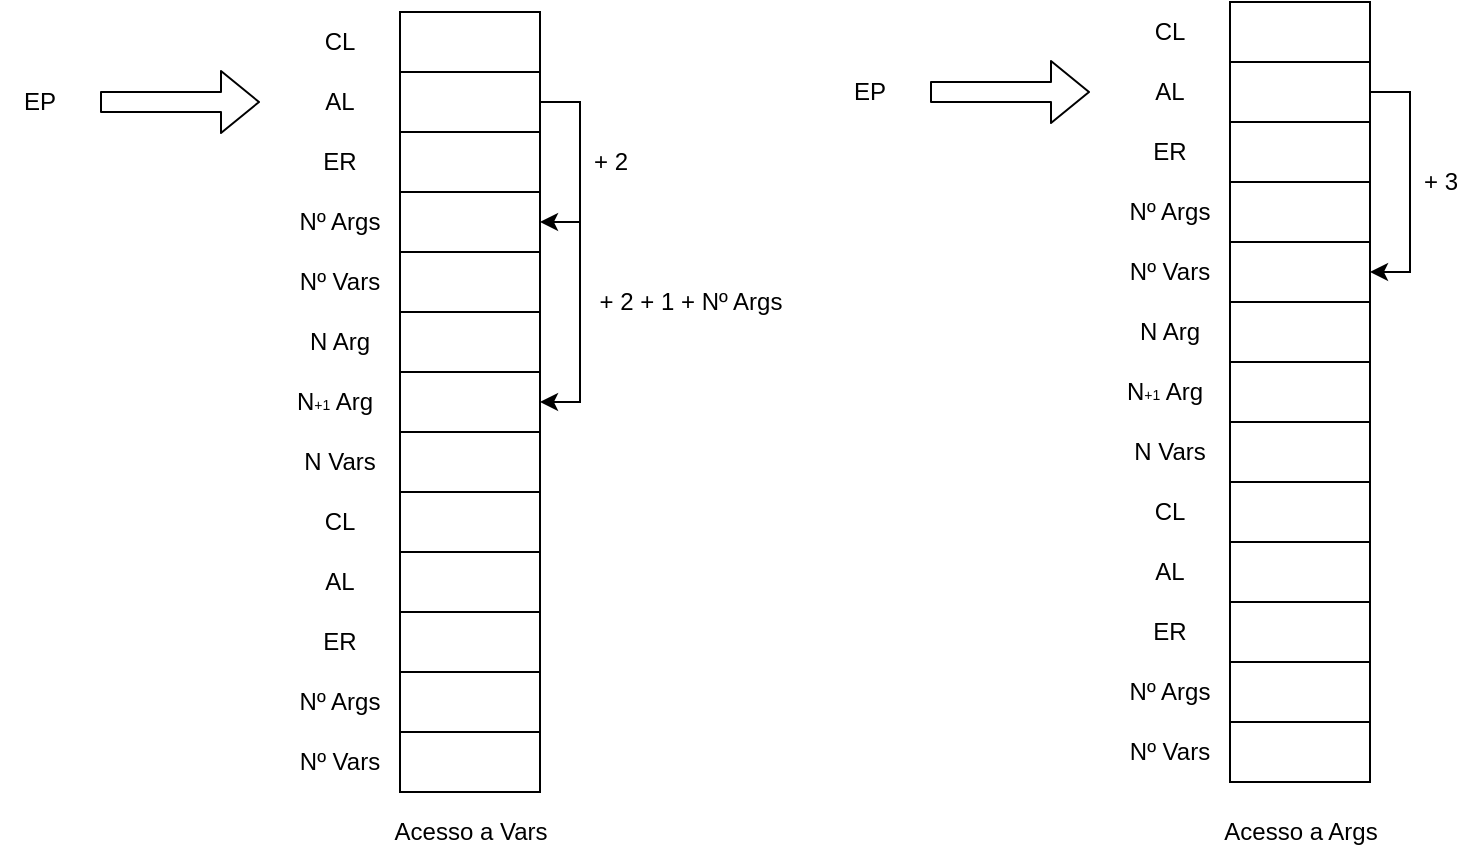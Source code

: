 <mxfile version="13.0.3" type="device" pages="2"><diagram id="L_2Yzm8XYOb6t9mBwmri" name="Page-1"><mxGraphModel dx="912" dy="830" grid="1" gridSize="10" guides="1" tooltips="1" connect="1" arrows="1" fold="1" page="1" pageScale="1" pageWidth="850" pageHeight="1100" math="0" shadow="0"><root><mxCell id="0"/><mxCell id="1" parent="0"/><mxCell id="uvKwOrpoeZHiiAsuBsNn-5" value="" style="rounded=0;whiteSpace=wrap;html=1;" vertex="1" parent="1"><mxGeometry x="210" y="80" width="70" height="30" as="geometry"/></mxCell><mxCell id="uvKwOrpoeZHiiAsuBsNn-37" style="edgeStyle=orthogonalEdgeStyle;rounded=0;orthogonalLoop=1;jettySize=auto;html=1;exitX=1;exitY=0.5;exitDx=0;exitDy=0;entryX=1;entryY=0.5;entryDx=0;entryDy=0;" edge="1" parent="1" source="uvKwOrpoeZHiiAsuBsNn-6" target="uvKwOrpoeZHiiAsuBsNn-8"><mxGeometry relative="1" as="geometry"/></mxCell><mxCell id="uvKwOrpoeZHiiAsuBsNn-38" style="edgeStyle=orthogonalEdgeStyle;rounded=0;orthogonalLoop=1;jettySize=auto;html=1;exitX=1;exitY=0.5;exitDx=0;exitDy=0;entryX=1;entryY=0.5;entryDx=0;entryDy=0;" edge="1" parent="1" source="uvKwOrpoeZHiiAsuBsNn-6" target="uvKwOrpoeZHiiAsuBsNn-51"><mxGeometry relative="1" as="geometry"/></mxCell><mxCell id="uvKwOrpoeZHiiAsuBsNn-6" value="" style="rounded=0;whiteSpace=wrap;html=1;" vertex="1" parent="1"><mxGeometry x="210" y="110" width="70" height="30" as="geometry"/></mxCell><mxCell id="uvKwOrpoeZHiiAsuBsNn-7" value="" style="rounded=0;whiteSpace=wrap;html=1;" vertex="1" parent="1"><mxGeometry x="210" y="140" width="70" height="30" as="geometry"/></mxCell><mxCell id="uvKwOrpoeZHiiAsuBsNn-8" value="" style="rounded=0;whiteSpace=wrap;html=1;" vertex="1" parent="1"><mxGeometry x="210" y="170" width="70" height="30" as="geometry"/></mxCell><mxCell id="uvKwOrpoeZHiiAsuBsNn-9" value="" style="rounded=0;whiteSpace=wrap;html=1;" vertex="1" parent="1"><mxGeometry x="210" y="200" width="70" height="30" as="geometry"/></mxCell><mxCell id="uvKwOrpoeZHiiAsuBsNn-10" value="" style="rounded=0;whiteSpace=wrap;html=1;" vertex="1" parent="1"><mxGeometry x="210" y="230" width="70" height="30" as="geometry"/></mxCell><mxCell id="uvKwOrpoeZHiiAsuBsNn-11" value="" style="rounded=0;whiteSpace=wrap;html=1;" vertex="1" parent="1"><mxGeometry x="210" y="290" width="70" height="30" as="geometry"/></mxCell><mxCell id="uvKwOrpoeZHiiAsuBsNn-12" value="" style="rounded=0;whiteSpace=wrap;html=1;" vertex="1" parent="1"><mxGeometry x="210" y="320" width="70" height="30" as="geometry"/></mxCell><mxCell id="uvKwOrpoeZHiiAsuBsNn-13" value="" style="rounded=0;whiteSpace=wrap;html=1;" vertex="1" parent="1"><mxGeometry x="210" y="350" width="70" height="30" as="geometry"/></mxCell><mxCell id="uvKwOrpoeZHiiAsuBsNn-14" value="" style="rounded=0;whiteSpace=wrap;html=1;" vertex="1" parent="1"><mxGeometry x="210" y="380" width="70" height="30" as="geometry"/></mxCell><mxCell id="uvKwOrpoeZHiiAsuBsNn-15" value="" style="rounded=0;whiteSpace=wrap;html=1;" vertex="1" parent="1"><mxGeometry x="210" y="410" width="70" height="30" as="geometry"/></mxCell><mxCell id="uvKwOrpoeZHiiAsuBsNn-16" value="" style="rounded=0;whiteSpace=wrap;html=1;" vertex="1" parent="1"><mxGeometry x="210" y="440" width="70" height="30" as="geometry"/></mxCell><mxCell id="uvKwOrpoeZHiiAsuBsNn-21" value="CL" style="text;html=1;strokeColor=none;fillColor=none;align=center;verticalAlign=middle;whiteSpace=wrap;rounded=0;" vertex="1" parent="1"><mxGeometry x="160" y="85" width="40" height="20" as="geometry"/></mxCell><mxCell id="uvKwOrpoeZHiiAsuBsNn-22" value="AL" style="text;html=1;strokeColor=none;fillColor=none;align=center;verticalAlign=middle;whiteSpace=wrap;rounded=0;" vertex="1" parent="1"><mxGeometry x="160" y="115" width="40" height="20" as="geometry"/></mxCell><mxCell id="uvKwOrpoeZHiiAsuBsNn-23" value="ER" style="text;html=1;strokeColor=none;fillColor=none;align=center;verticalAlign=middle;whiteSpace=wrap;rounded=0;" vertex="1" parent="1"><mxGeometry x="160" y="145" width="40" height="20" as="geometry"/></mxCell><mxCell id="uvKwOrpoeZHiiAsuBsNn-25" value="Nº Args" style="text;html=1;strokeColor=none;fillColor=none;align=center;verticalAlign=middle;whiteSpace=wrap;rounded=0;" vertex="1" parent="1"><mxGeometry x="155" y="175" width="50" height="20" as="geometry"/></mxCell><mxCell id="uvKwOrpoeZHiiAsuBsNn-26" value="Nº Vars" style="text;html=1;strokeColor=none;fillColor=none;align=center;verticalAlign=middle;whiteSpace=wrap;rounded=0;" vertex="1" parent="1"><mxGeometry x="155" y="205" width="50" height="20" as="geometry"/></mxCell><mxCell id="uvKwOrpoeZHiiAsuBsNn-28" value="CL" style="text;html=1;strokeColor=none;fillColor=none;align=center;verticalAlign=middle;whiteSpace=wrap;rounded=0;" vertex="1" parent="1"><mxGeometry x="160" y="325" width="40" height="20" as="geometry"/></mxCell><mxCell id="uvKwOrpoeZHiiAsuBsNn-29" value="AL" style="text;html=1;strokeColor=none;fillColor=none;align=center;verticalAlign=middle;whiteSpace=wrap;rounded=0;" vertex="1" parent="1"><mxGeometry x="160" y="355" width="40" height="20" as="geometry"/></mxCell><mxCell id="uvKwOrpoeZHiiAsuBsNn-30" value="ER" style="text;html=1;strokeColor=none;fillColor=none;align=center;verticalAlign=middle;whiteSpace=wrap;rounded=0;" vertex="1" parent="1"><mxGeometry x="160" y="385" width="40" height="20" as="geometry"/></mxCell><mxCell id="uvKwOrpoeZHiiAsuBsNn-31" value="Nº Args" style="text;html=1;strokeColor=none;fillColor=none;align=center;verticalAlign=middle;whiteSpace=wrap;rounded=0;" vertex="1" parent="1"><mxGeometry x="155" y="415" width="50" height="20" as="geometry"/></mxCell><mxCell id="uvKwOrpoeZHiiAsuBsNn-32" value="Nº Vars" style="text;html=1;strokeColor=none;fillColor=none;align=center;verticalAlign=middle;whiteSpace=wrap;rounded=0;" vertex="1" parent="1"><mxGeometry x="155" y="445" width="50" height="20" as="geometry"/></mxCell><mxCell id="uvKwOrpoeZHiiAsuBsNn-33" value="" style="shape=flexArrow;endArrow=classic;html=1;" edge="1" parent="1"><mxGeometry width="50" height="50" relative="1" as="geometry"><mxPoint x="60" y="125" as="sourcePoint"/><mxPoint x="140" y="125" as="targetPoint"/></mxGeometry></mxCell><mxCell id="uvKwOrpoeZHiiAsuBsNn-34" value="EP" style="text;html=1;strokeColor=none;fillColor=none;align=center;verticalAlign=middle;whiteSpace=wrap;rounded=0;" vertex="1" parent="1"><mxGeometry x="10" y="115" width="40" height="20" as="geometry"/></mxCell><mxCell id="uvKwOrpoeZHiiAsuBsNn-35" value="N Arg" style="text;html=1;strokeColor=none;fillColor=none;align=center;verticalAlign=middle;whiteSpace=wrap;rounded=0;" vertex="1" parent="1"><mxGeometry x="155" y="235" width="50" height="20" as="geometry"/></mxCell><mxCell id="uvKwOrpoeZHiiAsuBsNn-36" value="N Vars" style="text;html=1;strokeColor=none;fillColor=none;align=center;verticalAlign=middle;whiteSpace=wrap;rounded=0;" vertex="1" parent="1"><mxGeometry x="155" y="295" width="50" height="20" as="geometry"/></mxCell><mxCell id="uvKwOrpoeZHiiAsuBsNn-51" value="" style="rounded=0;whiteSpace=wrap;html=1;" vertex="1" parent="1"><mxGeometry x="210" y="260" width="70" height="30" as="geometry"/></mxCell><mxCell id="uvKwOrpoeZHiiAsuBsNn-52" value="N&lt;font style=&quot;font-size: 7px&quot;&gt;+1&lt;/font&gt; Arg" style="text;html=1;strokeColor=none;fillColor=none;align=center;verticalAlign=middle;whiteSpace=wrap;rounded=0;" vertex="1" parent="1"><mxGeometry x="150" y="265" width="55" height="20" as="geometry"/></mxCell><mxCell id="uvKwOrpoeZHiiAsuBsNn-53" value="+ 2" style="text;html=1;align=center;verticalAlign=middle;resizable=0;points=[];autosize=1;" vertex="1" parent="1"><mxGeometry x="300" y="145" width="30" height="20" as="geometry"/></mxCell><mxCell id="uvKwOrpoeZHiiAsuBsNn-54" value="+ 2 + 1 + Nº Args" style="text;html=1;align=center;verticalAlign=middle;resizable=0;points=[];autosize=1;" vertex="1" parent="1"><mxGeometry x="300" y="215" width="110" height="20" as="geometry"/></mxCell><mxCell id="uvKwOrpoeZHiiAsuBsNn-55" value="" style="rounded=0;whiteSpace=wrap;html=1;" vertex="1" parent="1"><mxGeometry x="625" y="75" width="70" height="30" as="geometry"/></mxCell><mxCell id="uvKwOrpoeZHiiAsuBsNn-56" style="edgeStyle=orthogonalEdgeStyle;rounded=0;orthogonalLoop=1;jettySize=auto;html=1;exitX=1;exitY=0.5;exitDx=0;exitDy=0;entryX=1;entryY=0.5;entryDx=0;entryDy=0;" edge="1" parent="1" source="uvKwOrpoeZHiiAsuBsNn-58" target="uvKwOrpoeZHiiAsuBsNn-61"><mxGeometry relative="1" as="geometry"/></mxCell><mxCell id="uvKwOrpoeZHiiAsuBsNn-58" value="" style="rounded=0;whiteSpace=wrap;html=1;" vertex="1" parent="1"><mxGeometry x="625" y="105" width="70" height="30" as="geometry"/></mxCell><mxCell id="uvKwOrpoeZHiiAsuBsNn-59" value="" style="rounded=0;whiteSpace=wrap;html=1;" vertex="1" parent="1"><mxGeometry x="625" y="135" width="70" height="30" as="geometry"/></mxCell><mxCell id="uvKwOrpoeZHiiAsuBsNn-60" value="" style="rounded=0;whiteSpace=wrap;html=1;" vertex="1" parent="1"><mxGeometry x="625" y="165" width="70" height="30" as="geometry"/></mxCell><mxCell id="uvKwOrpoeZHiiAsuBsNn-61" value="" style="rounded=0;whiteSpace=wrap;html=1;" vertex="1" parent="1"><mxGeometry x="625" y="195" width="70" height="30" as="geometry"/></mxCell><mxCell id="uvKwOrpoeZHiiAsuBsNn-62" value="" style="rounded=0;whiteSpace=wrap;html=1;" vertex="1" parent="1"><mxGeometry x="625" y="225" width="70" height="30" as="geometry"/></mxCell><mxCell id="uvKwOrpoeZHiiAsuBsNn-63" value="" style="rounded=0;whiteSpace=wrap;html=1;" vertex="1" parent="1"><mxGeometry x="625" y="285" width="70" height="30" as="geometry"/></mxCell><mxCell id="uvKwOrpoeZHiiAsuBsNn-64" value="" style="rounded=0;whiteSpace=wrap;html=1;" vertex="1" parent="1"><mxGeometry x="625" y="315" width="70" height="30" as="geometry"/></mxCell><mxCell id="uvKwOrpoeZHiiAsuBsNn-65" value="" style="rounded=0;whiteSpace=wrap;html=1;" vertex="1" parent="1"><mxGeometry x="625" y="345" width="70" height="30" as="geometry"/></mxCell><mxCell id="uvKwOrpoeZHiiAsuBsNn-66" value="" style="rounded=0;whiteSpace=wrap;html=1;" vertex="1" parent="1"><mxGeometry x="625" y="375" width="70" height="30" as="geometry"/></mxCell><mxCell id="uvKwOrpoeZHiiAsuBsNn-67" value="" style="rounded=0;whiteSpace=wrap;html=1;" vertex="1" parent="1"><mxGeometry x="625" y="405" width="70" height="30" as="geometry"/></mxCell><mxCell id="uvKwOrpoeZHiiAsuBsNn-68" value="" style="rounded=0;whiteSpace=wrap;html=1;" vertex="1" parent="1"><mxGeometry x="625" y="435" width="70" height="30" as="geometry"/></mxCell><mxCell id="uvKwOrpoeZHiiAsuBsNn-69" value="CL" style="text;html=1;strokeColor=none;fillColor=none;align=center;verticalAlign=middle;whiteSpace=wrap;rounded=0;" vertex="1" parent="1"><mxGeometry x="575" y="80" width="40" height="20" as="geometry"/></mxCell><mxCell id="uvKwOrpoeZHiiAsuBsNn-70" value="AL" style="text;html=1;strokeColor=none;fillColor=none;align=center;verticalAlign=middle;whiteSpace=wrap;rounded=0;" vertex="1" parent="1"><mxGeometry x="575" y="110" width="40" height="20" as="geometry"/></mxCell><mxCell id="uvKwOrpoeZHiiAsuBsNn-71" value="ER" style="text;html=1;strokeColor=none;fillColor=none;align=center;verticalAlign=middle;whiteSpace=wrap;rounded=0;" vertex="1" parent="1"><mxGeometry x="575" y="140" width="40" height="20" as="geometry"/></mxCell><mxCell id="uvKwOrpoeZHiiAsuBsNn-72" value="Nº Args" style="text;html=1;strokeColor=none;fillColor=none;align=center;verticalAlign=middle;whiteSpace=wrap;rounded=0;" vertex="1" parent="1"><mxGeometry x="570" y="170" width="50" height="20" as="geometry"/></mxCell><mxCell id="uvKwOrpoeZHiiAsuBsNn-73" value="Nº Vars" style="text;html=1;strokeColor=none;fillColor=none;align=center;verticalAlign=middle;whiteSpace=wrap;rounded=0;" vertex="1" parent="1"><mxGeometry x="570" y="200" width="50" height="20" as="geometry"/></mxCell><mxCell id="uvKwOrpoeZHiiAsuBsNn-74" value="CL" style="text;html=1;strokeColor=none;fillColor=none;align=center;verticalAlign=middle;whiteSpace=wrap;rounded=0;" vertex="1" parent="1"><mxGeometry x="575" y="320" width="40" height="20" as="geometry"/></mxCell><mxCell id="uvKwOrpoeZHiiAsuBsNn-75" value="AL" style="text;html=1;strokeColor=none;fillColor=none;align=center;verticalAlign=middle;whiteSpace=wrap;rounded=0;" vertex="1" parent="1"><mxGeometry x="575" y="350" width="40" height="20" as="geometry"/></mxCell><mxCell id="uvKwOrpoeZHiiAsuBsNn-76" value="ER" style="text;html=1;strokeColor=none;fillColor=none;align=center;verticalAlign=middle;whiteSpace=wrap;rounded=0;" vertex="1" parent="1"><mxGeometry x="575" y="380" width="40" height="20" as="geometry"/></mxCell><mxCell id="uvKwOrpoeZHiiAsuBsNn-77" value="Nº Args" style="text;html=1;strokeColor=none;fillColor=none;align=center;verticalAlign=middle;whiteSpace=wrap;rounded=0;" vertex="1" parent="1"><mxGeometry x="570" y="410" width="50" height="20" as="geometry"/></mxCell><mxCell id="uvKwOrpoeZHiiAsuBsNn-78" value="Nº Vars" style="text;html=1;strokeColor=none;fillColor=none;align=center;verticalAlign=middle;whiteSpace=wrap;rounded=0;" vertex="1" parent="1"><mxGeometry x="570" y="440" width="50" height="20" as="geometry"/></mxCell><mxCell id="uvKwOrpoeZHiiAsuBsNn-79" value="" style="shape=flexArrow;endArrow=classic;html=1;" edge="1" parent="1"><mxGeometry width="50" height="50" relative="1" as="geometry"><mxPoint x="475" y="120" as="sourcePoint"/><mxPoint x="555" y="120" as="targetPoint"/></mxGeometry></mxCell><mxCell id="uvKwOrpoeZHiiAsuBsNn-80" value="EP" style="text;html=1;strokeColor=none;fillColor=none;align=center;verticalAlign=middle;whiteSpace=wrap;rounded=0;" vertex="1" parent="1"><mxGeometry x="425" y="110" width="40" height="20" as="geometry"/></mxCell><mxCell id="uvKwOrpoeZHiiAsuBsNn-81" value="N Arg" style="text;html=1;strokeColor=none;fillColor=none;align=center;verticalAlign=middle;whiteSpace=wrap;rounded=0;" vertex="1" parent="1"><mxGeometry x="570" y="230" width="50" height="20" as="geometry"/></mxCell><mxCell id="uvKwOrpoeZHiiAsuBsNn-82" value="N Vars" style="text;html=1;strokeColor=none;fillColor=none;align=center;verticalAlign=middle;whiteSpace=wrap;rounded=0;" vertex="1" parent="1"><mxGeometry x="570" y="290" width="50" height="20" as="geometry"/></mxCell><mxCell id="uvKwOrpoeZHiiAsuBsNn-83" value="" style="rounded=0;whiteSpace=wrap;html=1;" vertex="1" parent="1"><mxGeometry x="625" y="255" width="70" height="30" as="geometry"/></mxCell><mxCell id="uvKwOrpoeZHiiAsuBsNn-84" value="N&lt;font style=&quot;font-size: 7px&quot;&gt;+1&lt;/font&gt; Arg" style="text;html=1;strokeColor=none;fillColor=none;align=center;verticalAlign=middle;whiteSpace=wrap;rounded=0;" vertex="1" parent="1"><mxGeometry x="565" y="260" width="55" height="20" as="geometry"/></mxCell><mxCell id="uvKwOrpoeZHiiAsuBsNn-85" value="+ 3" style="text;html=1;align=center;verticalAlign=middle;resizable=0;points=[];autosize=1;" vertex="1" parent="1"><mxGeometry x="715" y="155" width="30" height="20" as="geometry"/></mxCell><mxCell id="uvKwOrpoeZHiiAsuBsNn-87" value="Acesso a Vars" style="text;html=1;align=center;verticalAlign=middle;resizable=0;points=[];autosize=1;" vertex="1" parent="1"><mxGeometry x="200" y="480" width="90" height="20" as="geometry"/></mxCell><mxCell id="uvKwOrpoeZHiiAsuBsNn-88" value="Acesso a Args" style="text;html=1;align=center;verticalAlign=middle;resizable=0;points=[];autosize=1;" vertex="1" parent="1"><mxGeometry x="615" y="480" width="90" height="20" as="geometry"/></mxCell></root></mxGraphModel></diagram><diagram id="vHHzrPNsvYQhDd0lVWGe" name="Page-2"><mxGraphModel dx="760" dy="692" grid="1" gridSize="10" guides="1" tooltips="1" connect="1" arrows="1" fold="1" page="1" pageScale="1" pageWidth="850" pageHeight="1100" math="0" shadow="0"><root><mxCell id="-pUb1i8gJo4jNK-Tg-_P-0"/><mxCell id="-pUb1i8gJo4jNK-Tg-_P-1" parent="-pUb1i8gJo4jNK-Tg-_P-0"/><mxCell id="-pUb1i8gJo4jNK-Tg-_P-2" value="" style="rounded=0;whiteSpace=wrap;html=1;" vertex="1" parent="-pUb1i8gJo4jNK-Tg-_P-1"><mxGeometry x="210" y="80" width="70" height="30" as="geometry"/></mxCell><mxCell id="-pUb1i8gJo4jNK-Tg-_P-3" style="edgeStyle=orthogonalEdgeStyle;rounded=0;orthogonalLoop=1;jettySize=auto;html=1;exitX=1;exitY=0.5;exitDx=0;exitDy=0;entryX=1;entryY=0.5;entryDx=0;entryDy=0;" edge="1" parent="-pUb1i8gJo4jNK-Tg-_P-1" source="-pUb1i8gJo4jNK-Tg-_P-5" target="-pUb1i8gJo4jNK-Tg-_P-7"><mxGeometry relative="1" as="geometry"/></mxCell><mxCell id="-pUb1i8gJo4jNK-Tg-_P-4" style="edgeStyle=orthogonalEdgeStyle;rounded=0;orthogonalLoop=1;jettySize=auto;html=1;exitX=1;exitY=0.5;exitDx=0;exitDy=0;entryX=1;entryY=0.5;entryDx=0;entryDy=0;" edge="1" parent="-pUb1i8gJo4jNK-Tg-_P-1" source="-pUb1i8gJo4jNK-Tg-_P-5" target="-pUb1i8gJo4jNK-Tg-_P-28"><mxGeometry relative="1" as="geometry"/></mxCell><mxCell id="-pUb1i8gJo4jNK-Tg-_P-5" value="" style="rounded=0;whiteSpace=wrap;html=1;" vertex="1" parent="-pUb1i8gJo4jNK-Tg-_P-1"><mxGeometry x="210" y="110" width="70" height="30" as="geometry"/></mxCell><mxCell id="-pUb1i8gJo4jNK-Tg-_P-6" value="" style="rounded=0;whiteSpace=wrap;html=1;" vertex="1" parent="-pUb1i8gJo4jNK-Tg-_P-1"><mxGeometry x="210" y="140" width="70" height="30" as="geometry"/></mxCell><mxCell id="-pUb1i8gJo4jNK-Tg-_P-7" value="" style="rounded=0;whiteSpace=wrap;html=1;" vertex="1" parent="-pUb1i8gJo4jNK-Tg-_P-1"><mxGeometry x="210" y="170" width="70" height="30" as="geometry"/></mxCell><mxCell id="-pUb1i8gJo4jNK-Tg-_P-8" value="" style="rounded=0;whiteSpace=wrap;html=1;" vertex="1" parent="-pUb1i8gJo4jNK-Tg-_P-1"><mxGeometry x="210" y="200" width="70" height="30" as="geometry"/></mxCell><mxCell id="-pUb1i8gJo4jNK-Tg-_P-9" value="" style="rounded=0;whiteSpace=wrap;html=1;" vertex="1" parent="-pUb1i8gJo4jNK-Tg-_P-1"><mxGeometry x="210" y="230" width="70" height="30" as="geometry"/></mxCell><mxCell id="-pUb1i8gJo4jNK-Tg-_P-10" value="" style="rounded=0;whiteSpace=wrap;html=1;" vertex="1" parent="-pUb1i8gJo4jNK-Tg-_P-1"><mxGeometry x="210" y="290" width="70" height="30" as="geometry"/></mxCell><mxCell id="-pUb1i8gJo4jNK-Tg-_P-11" value="" style="rounded=0;whiteSpace=wrap;html=1;" vertex="1" parent="-pUb1i8gJo4jNK-Tg-_P-1"><mxGeometry x="210" y="320" width="70" height="30" as="geometry"/></mxCell><mxCell id="-pUb1i8gJo4jNK-Tg-_P-12" value="" style="rounded=0;whiteSpace=wrap;html=1;" vertex="1" parent="-pUb1i8gJo4jNK-Tg-_P-1"><mxGeometry x="210" y="350" width="70" height="30" as="geometry"/></mxCell><mxCell id="-pUb1i8gJo4jNK-Tg-_P-13" value="" style="rounded=0;whiteSpace=wrap;html=1;" vertex="1" parent="-pUb1i8gJo4jNK-Tg-_P-1"><mxGeometry x="210" y="380" width="70" height="30" as="geometry"/></mxCell><mxCell id="-pUb1i8gJo4jNK-Tg-_P-14" value="" style="rounded=0;whiteSpace=wrap;html=1;" vertex="1" parent="-pUb1i8gJo4jNK-Tg-_P-1"><mxGeometry x="210" y="410" width="70" height="30" as="geometry"/></mxCell><mxCell id="-pUb1i8gJo4jNK-Tg-_P-15" value="" style="rounded=0;whiteSpace=wrap;html=1;" vertex="1" parent="-pUb1i8gJo4jNK-Tg-_P-1"><mxGeometry x="210" y="440" width="70" height="30" as="geometry"/></mxCell><mxCell id="-pUb1i8gJo4jNK-Tg-_P-16" value="CL" style="text;html=1;strokeColor=none;fillColor=none;align=center;verticalAlign=middle;whiteSpace=wrap;rounded=0;" vertex="1" parent="-pUb1i8gJo4jNK-Tg-_P-1"><mxGeometry x="160" y="85" width="40" height="20" as="geometry"/></mxCell><mxCell id="-pUb1i8gJo4jNK-Tg-_P-17" value="AL" style="text;html=1;strokeColor=none;fillColor=none;align=center;verticalAlign=middle;whiteSpace=wrap;rounded=0;" vertex="1" parent="-pUb1i8gJo4jNK-Tg-_P-1"><mxGeometry x="160" y="115" width="40" height="20" as="geometry"/></mxCell><mxCell id="-pUb1i8gJo4jNK-Tg-_P-18" value="ER" style="text;html=1;strokeColor=none;fillColor=none;align=center;verticalAlign=middle;whiteSpace=wrap;rounded=0;" vertex="1" parent="-pUb1i8gJo4jNK-Tg-_P-1"><mxGeometry x="160" y="145" width="40" height="20" as="geometry"/></mxCell><mxCell id="-pUb1i8gJo4jNK-Tg-_P-19" value="Nº Args" style="text;html=1;strokeColor=none;fillColor=none;align=center;verticalAlign=middle;whiteSpace=wrap;rounded=0;" vertex="1" parent="-pUb1i8gJo4jNK-Tg-_P-1"><mxGeometry x="155" y="175" width="50" height="20" as="geometry"/></mxCell><mxCell id="-pUb1i8gJo4jNK-Tg-_P-20" value="Nº Vars" style="text;html=1;strokeColor=none;fillColor=none;align=center;verticalAlign=middle;whiteSpace=wrap;rounded=0;" vertex="1" parent="-pUb1i8gJo4jNK-Tg-_P-1"><mxGeometry x="155" y="205" width="50" height="20" as="geometry"/></mxCell><mxCell id="-pUb1i8gJo4jNK-Tg-_P-21" value="CL" style="text;html=1;strokeColor=none;fillColor=none;align=center;verticalAlign=middle;whiteSpace=wrap;rounded=0;" vertex="1" parent="-pUb1i8gJo4jNK-Tg-_P-1"><mxGeometry x="160" y="325" width="40" height="20" as="geometry"/></mxCell><mxCell id="-pUb1i8gJo4jNK-Tg-_P-22" value="AL" style="text;html=1;strokeColor=none;fillColor=none;align=center;verticalAlign=middle;whiteSpace=wrap;rounded=0;" vertex="1" parent="-pUb1i8gJo4jNK-Tg-_P-1"><mxGeometry x="160" y="355" width="40" height="20" as="geometry"/></mxCell><mxCell id="-pUb1i8gJo4jNK-Tg-_P-23" value="ER" style="text;html=1;strokeColor=none;fillColor=none;align=center;verticalAlign=middle;whiteSpace=wrap;rounded=0;" vertex="1" parent="-pUb1i8gJo4jNK-Tg-_P-1"><mxGeometry x="160" y="385" width="40" height="20" as="geometry"/></mxCell><mxCell id="-pUb1i8gJo4jNK-Tg-_P-24" value="Nº Args" style="text;html=1;strokeColor=none;fillColor=none;align=center;verticalAlign=middle;whiteSpace=wrap;rounded=0;" vertex="1" parent="-pUb1i8gJo4jNK-Tg-_P-1"><mxGeometry x="155" y="415" width="50" height="20" as="geometry"/></mxCell><mxCell id="-pUb1i8gJo4jNK-Tg-_P-25" value="Nº Vars" style="text;html=1;strokeColor=none;fillColor=none;align=center;verticalAlign=middle;whiteSpace=wrap;rounded=0;" vertex="1" parent="-pUb1i8gJo4jNK-Tg-_P-1"><mxGeometry x="155" y="445" width="50" height="20" as="geometry"/></mxCell><mxCell id="-pUb1i8gJo4jNK-Tg-_P-26" value="N Arg" style="text;html=1;strokeColor=none;fillColor=none;align=center;verticalAlign=middle;whiteSpace=wrap;rounded=0;" vertex="1" parent="-pUb1i8gJo4jNK-Tg-_P-1"><mxGeometry x="155" y="235" width="50" height="20" as="geometry"/></mxCell><mxCell id="-pUb1i8gJo4jNK-Tg-_P-27" value="N Vars" style="text;html=1;strokeColor=none;fillColor=none;align=center;verticalAlign=middle;whiteSpace=wrap;rounded=0;" vertex="1" parent="-pUb1i8gJo4jNK-Tg-_P-1"><mxGeometry x="155" y="295" width="50" height="20" as="geometry"/></mxCell><mxCell id="-pUb1i8gJo4jNK-Tg-_P-28" value="" style="rounded=0;whiteSpace=wrap;html=1;" vertex="1" parent="-pUb1i8gJo4jNK-Tg-_P-1"><mxGeometry x="210" y="260" width="70" height="30" as="geometry"/></mxCell><mxCell id="-pUb1i8gJo4jNK-Tg-_P-29" value="N&lt;font style=&quot;font-size: 7px&quot;&gt;+1&lt;/font&gt; Arg" style="text;html=1;strokeColor=none;fillColor=none;align=center;verticalAlign=middle;whiteSpace=wrap;rounded=0;" vertex="1" parent="-pUb1i8gJo4jNK-Tg-_P-1"><mxGeometry x="150" y="265" width="55" height="20" as="geometry"/></mxCell><mxCell id="-pUb1i8gJo4jNK-Tg-_P-30" value="+ 2" style="text;html=1;align=center;verticalAlign=middle;resizable=0;points=[];autosize=1;" vertex="1" parent="-pUb1i8gJo4jNK-Tg-_P-1"><mxGeometry x="300" y="145" width="30" height="20" as="geometry"/></mxCell><mxCell id="-pUb1i8gJo4jNK-Tg-_P-31" value="+ 2 + 1 + Nº Args" style="text;html=1;align=center;verticalAlign=middle;resizable=0;points=[];autosize=1;" vertex="1" parent="-pUb1i8gJo4jNK-Tg-_P-1"><mxGeometry x="300" y="215" width="110" height="20" as="geometry"/></mxCell><mxCell id="-pUb1i8gJo4jNK-Tg-_P-32" value="Acesso a Vars" style="text;html=1;align=center;verticalAlign=middle;resizable=0;points=[];autosize=1;" vertex="1" parent="-pUb1i8gJo4jNK-Tg-_P-1"><mxGeometry x="200" y="480" width="90" height="20" as="geometry"/></mxCell></root></mxGraphModel></diagram></mxfile>